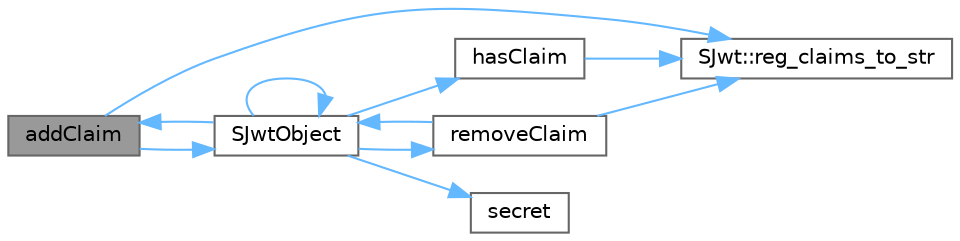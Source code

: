 digraph "addClaim"
{
 // LATEX_PDF_SIZE
  bgcolor="transparent";
  edge [fontname=Helvetica,fontsize=10,labelfontname=Helvetica,labelfontsize=10];
  node [fontname=Helvetica,fontsize=10,shape=box,height=0.2,width=0.4];
  rankdir="LR";
  Node1 [id="Node000001",label="addClaim",height=0.2,width=0.4,color="gray40", fillcolor="grey60", style="filled", fontcolor="black",tooltip=" "];
  Node1 -> Node2 [id="edge1_Node000001_Node000002",color="steelblue1",style="solid",tooltip=" "];
  Node2 [id="Node000002",label="SJwt::reg_claims_to_str",height=0.2,width=0.4,color="grey40", fillcolor="white", style="filled",URL="$namespace_s_jwt.html#a9c97be1977570159f57fdadfb5b88b25",tooltip="Converts an instance of type enum class registered_claims to its string equivalent representation."];
  Node1 -> Node3 [id="edge2_Node000001_Node000003",color="steelblue1",style="solid",tooltip=" "];
  Node3 [id="Node000003",label="SJwtObject",height=0.2,width=0.4,color="grey40", fillcolor="white", style="filled",URL="$class_s_jwt_1_1_s_jwt_object.html#a351cf94b1370ef5ebd4c1d61f5877a04",tooltip=" "];
  Node3 -> Node1 [id="edge3_Node000003_Node000001",color="steelblue1",style="solid",tooltip=" "];
  Node3 -> Node4 [id="edge4_Node000003_Node000004",color="steelblue1",style="solid",tooltip=" "];
  Node4 [id="Node000004",label="hasClaim",height=0.2,width=0.4,color="grey40", fillcolor="white", style="filled",URL="$class_s_jwt_1_1_s_jwt_object.html#a5ec73f574d78c4d98451f52c0c32e554",tooltip=" "];
  Node4 -> Node2 [id="edge5_Node000004_Node000002",color="steelblue1",style="solid",tooltip=" "];
  Node3 -> Node5 [id="edge6_Node000003_Node000005",color="steelblue1",style="solid",tooltip=" "];
  Node5 [id="Node000005",label="removeClaim",height=0.2,width=0.4,color="grey40", fillcolor="white", style="filled",URL="$class_s_jwt_1_1_s_jwt_object.html#acde1ea4422737cb023794696d264a17b",tooltip=" "];
  Node5 -> Node2 [id="edge7_Node000005_Node000002",color="steelblue1",style="solid",tooltip=" "];
  Node5 -> Node3 [id="edge8_Node000005_Node000003",color="steelblue1",style="solid",tooltip=" "];
  Node3 -> Node6 [id="edge9_Node000003_Node000006",color="steelblue1",style="solid",tooltip=" "];
  Node6 [id="Node000006",label="secret",height=0.2,width=0.4,color="grey40", fillcolor="white", style="filled",URL="$class_s_jwt_1_1_s_jwt_object.html#ae78e42c6313a41960d36841924817899",tooltip=" "];
  Node3 -> Node3 [id="edge10_Node000003_Node000003",color="steelblue1",style="solid",tooltip=" "];
}
